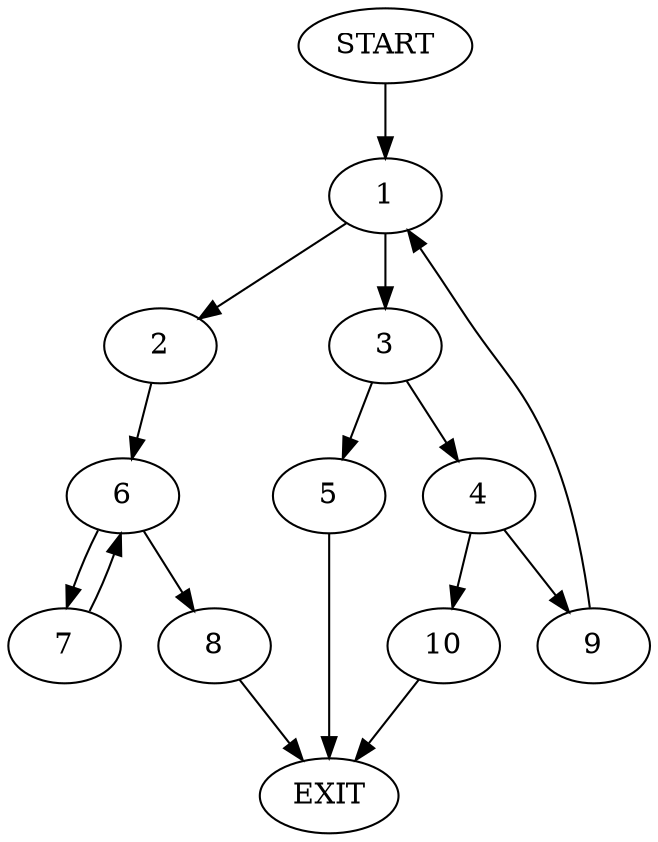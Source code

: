 digraph {
0 [label="START"]
11 [label="EXIT"]
0 -> 1
1 -> 2
1 -> 3
3 -> 4
3 -> 5
2 -> 6
6 -> 7
6 -> 8
8 -> 11
7 -> 6
4 -> 9
4 -> 10
5 -> 11
9 -> 1
10 -> 11
}
